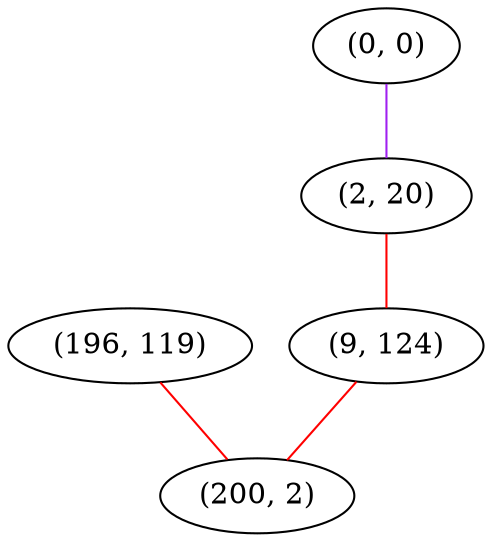graph "" {
"(196, 119)";
"(0, 0)";
"(2, 20)";
"(9, 124)";
"(200, 2)";
"(196, 119)" -- "(200, 2)"  [color=red, key=0, weight=1];
"(0, 0)" -- "(2, 20)"  [color=purple, key=0, weight=4];
"(2, 20)" -- "(9, 124)"  [color=red, key=0, weight=1];
"(9, 124)" -- "(200, 2)"  [color=red, key=0, weight=1];
}
